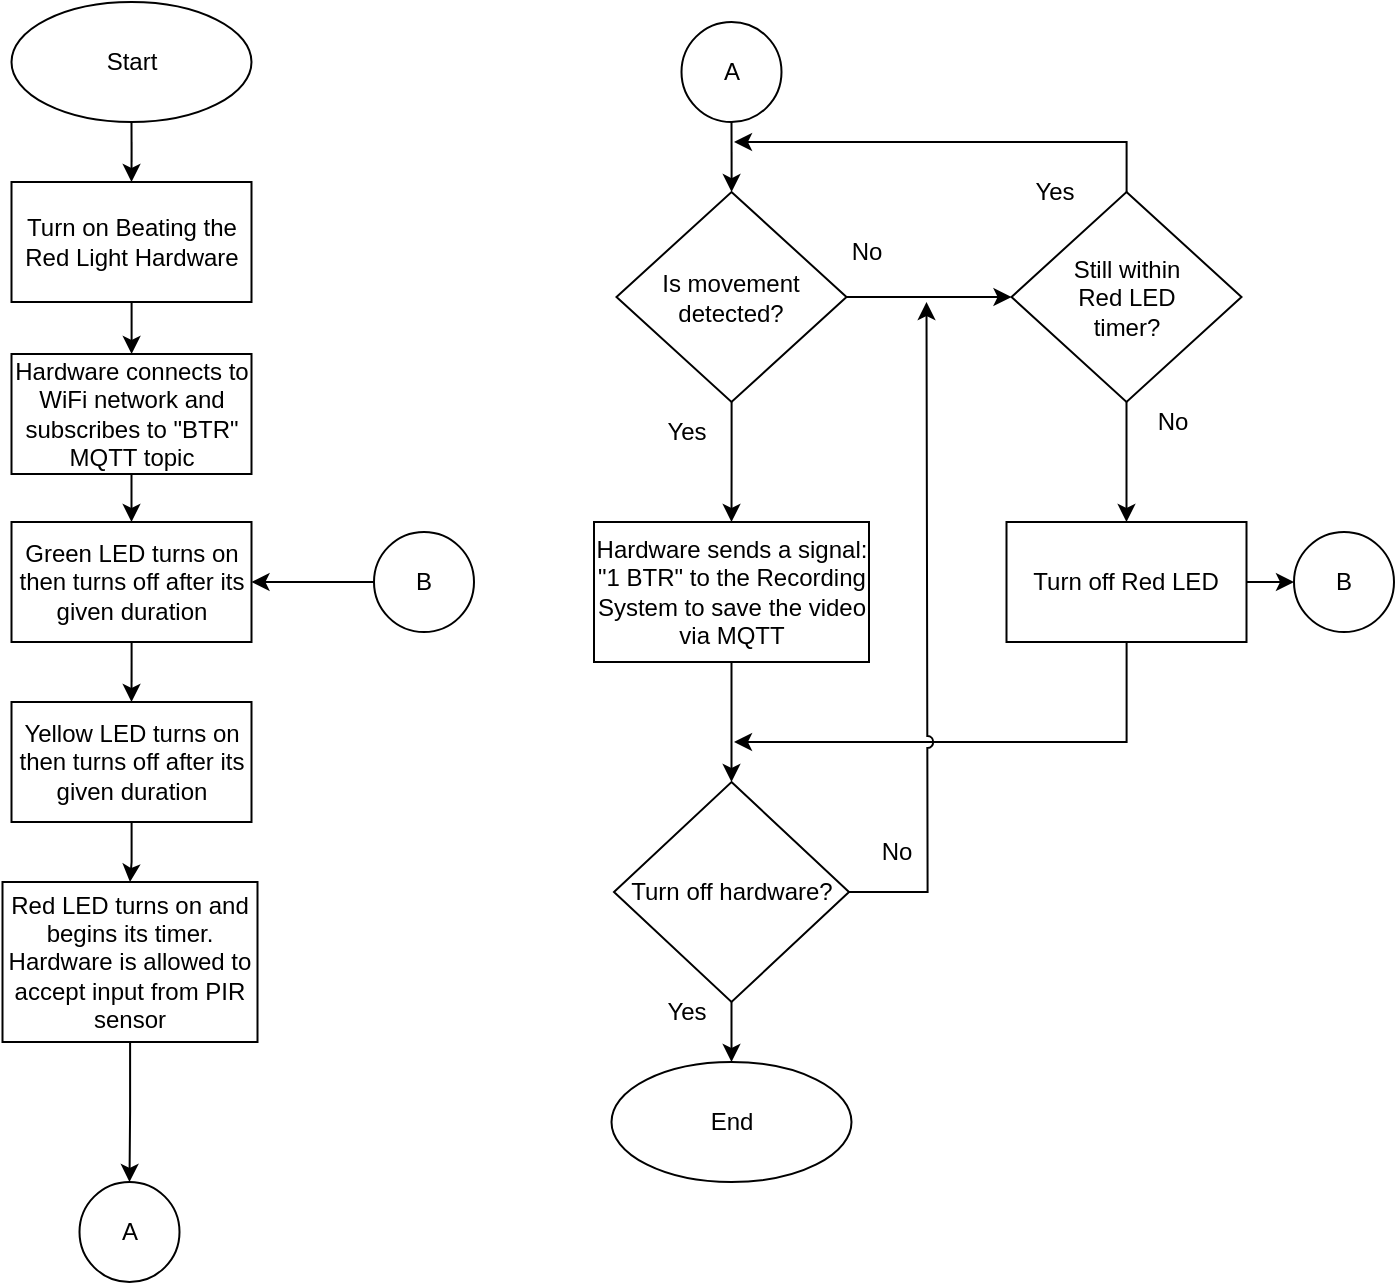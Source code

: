 <mxfile version="21.3.8" type="device">
  <diagram name="Page-1" id="hML4VPuGb0XIvmqMOA6E">
    <mxGraphModel dx="1050" dy="579" grid="1" gridSize="10" guides="1" tooltips="1" connect="1" arrows="1" fold="1" page="1" pageScale="1" pageWidth="850" pageHeight="1100" math="0" shadow="0">
      <root>
        <mxCell id="0" />
        <mxCell id="1" parent="0" />
        <mxCell id="1P9gHZw41DvnJjrTFkDb-3" style="edgeStyle=orthogonalEdgeStyle;rounded=0;orthogonalLoop=1;jettySize=auto;html=1;entryX=0.5;entryY=0;entryDx=0;entryDy=0;" parent="1" source="6fa3rH_UvGOGUlaae7Xy-1" target="1P9gHZw41DvnJjrTFkDb-1" edge="1">
          <mxGeometry relative="1" as="geometry" />
        </mxCell>
        <mxCell id="6fa3rH_UvGOGUlaae7Xy-1" value="Start" style="ellipse;whiteSpace=wrap;html=1;" parent="1" vertex="1">
          <mxGeometry x="18.75" y="20" width="120" height="60" as="geometry" />
        </mxCell>
        <mxCell id="6fa3rH_UvGOGUlaae7Xy-30" style="edgeStyle=orthogonalEdgeStyle;rounded=0;orthogonalLoop=1;jettySize=auto;html=1;entryX=0.5;entryY=0;entryDx=0;entryDy=0;" parent="1" source="6fa3rH_UvGOGUlaae7Xy-4" target="6fa3rH_UvGOGUlaae7Xy-5" edge="1">
          <mxGeometry relative="1" as="geometry" />
        </mxCell>
        <mxCell id="6fa3rH_UvGOGUlaae7Xy-4" value="Green LED turns on then turns off after its given&lt;span style=&quot;white-space: pre;&quot;&gt; &lt;/span&gt;duration" style="rounded=0;whiteSpace=wrap;html=1;" parent="1" vertex="1">
          <mxGeometry x="18.75" y="280" width="120" height="60" as="geometry" />
        </mxCell>
        <mxCell id="6fa3rH_UvGOGUlaae7Xy-33" style="edgeStyle=orthogonalEdgeStyle;rounded=0;orthogonalLoop=1;jettySize=auto;html=1;entryX=0.5;entryY=0;entryDx=0;entryDy=0;" parent="1" source="6fa3rH_UvGOGUlaae7Xy-5" target="6fa3rH_UvGOGUlaae7Xy-6" edge="1">
          <mxGeometry relative="1" as="geometry" />
        </mxCell>
        <mxCell id="6fa3rH_UvGOGUlaae7Xy-5" value="Yellow LED turns on then turns off after its given duration" style="rounded=0;whiteSpace=wrap;html=1;" parent="1" vertex="1">
          <mxGeometry x="18.75" y="370" width="120" height="60" as="geometry" />
        </mxCell>
        <mxCell id="yTmjmnK4851kwpCjc-eX-33" value="" style="edgeStyle=orthogonalEdgeStyle;rounded=0;orthogonalLoop=1;jettySize=auto;html=1;" edge="1" parent="1" source="6fa3rH_UvGOGUlaae7Xy-6" target="yTmjmnK4851kwpCjc-eX-32">
          <mxGeometry relative="1" as="geometry" />
        </mxCell>
        <mxCell id="6fa3rH_UvGOGUlaae7Xy-6" value="Red LED turns on and begins its timer. Hardware is allowed to accept input from PIR sensor" style="rounded=0;whiteSpace=wrap;html=1;" parent="1" vertex="1">
          <mxGeometry x="14.25" y="460" width="127.5" height="80" as="geometry" />
        </mxCell>
        <mxCell id="1P9gHZw41DvnJjrTFkDb-4" style="edgeStyle=orthogonalEdgeStyle;rounded=0;orthogonalLoop=1;jettySize=auto;html=1;" parent="1" source="1P9gHZw41DvnJjrTFkDb-1" target="1P9gHZw41DvnJjrTFkDb-2" edge="1">
          <mxGeometry relative="1" as="geometry" />
        </mxCell>
        <mxCell id="1P9gHZw41DvnJjrTFkDb-1" value="Turn on Beating the Red Light Hardware" style="whiteSpace=wrap;html=1;" parent="1" vertex="1">
          <mxGeometry x="18.75" y="110" width="120" height="60" as="geometry" />
        </mxCell>
        <mxCell id="1P9gHZw41DvnJjrTFkDb-5" style="edgeStyle=orthogonalEdgeStyle;rounded=0;orthogonalLoop=1;jettySize=auto;html=1;exitX=0.5;exitY=1;exitDx=0;exitDy=0;entryX=0.5;entryY=0;entryDx=0;entryDy=0;" parent="1" source="1P9gHZw41DvnJjrTFkDb-2" target="6fa3rH_UvGOGUlaae7Xy-4" edge="1">
          <mxGeometry relative="1" as="geometry" />
        </mxCell>
        <mxCell id="1P9gHZw41DvnJjrTFkDb-2" value="Hardware connects to WiFi network and subscribes to &quot;BTR&quot; MQTT topic" style="whiteSpace=wrap;html=1;" parent="1" vertex="1">
          <mxGeometry x="18.75" y="196" width="120" height="60" as="geometry" />
        </mxCell>
        <mxCell id="yTmjmnK4851kwpCjc-eX-4" value="" style="edgeStyle=orthogonalEdgeStyle;rounded=0;orthogonalLoop=1;jettySize=auto;html=1;" edge="1" parent="1" source="yTmjmnK4851kwpCjc-eX-3" target="6fa3rH_UvGOGUlaae7Xy-4">
          <mxGeometry relative="1" as="geometry" />
        </mxCell>
        <mxCell id="yTmjmnK4851kwpCjc-eX-3" value="B" style="ellipse;whiteSpace=wrap;html=1;aspect=fixed;" vertex="1" parent="1">
          <mxGeometry x="200" y="285" width="50" height="50" as="geometry" />
        </mxCell>
        <mxCell id="yTmjmnK4851kwpCjc-eX-5" value="" style="edgeStyle=orthogonalEdgeStyle;rounded=0;orthogonalLoop=1;jettySize=auto;html=1;" edge="1" parent="1" source="yTmjmnK4851kwpCjc-eX-7" target="yTmjmnK4851kwpCjc-eX-9">
          <mxGeometry relative="1" as="geometry" />
        </mxCell>
        <mxCell id="yTmjmnK4851kwpCjc-eX-6" value="" style="edgeStyle=orthogonalEdgeStyle;rounded=0;orthogonalLoop=1;jettySize=auto;html=1;" edge="1" parent="1" source="yTmjmnK4851kwpCjc-eX-7" target="yTmjmnK4851kwpCjc-eX-13">
          <mxGeometry relative="1" as="geometry" />
        </mxCell>
        <mxCell id="yTmjmnK4851kwpCjc-eX-7" value="Is movement detected?" style="rhombus;whiteSpace=wrap;html=1;rounded=0;" vertex="1" parent="1">
          <mxGeometry x="321.25" y="115" width="115" height="105" as="geometry" />
        </mxCell>
        <mxCell id="yTmjmnK4851kwpCjc-eX-8" value="" style="edgeStyle=orthogonalEdgeStyle;rounded=0;orthogonalLoop=1;jettySize=auto;html=1;" edge="1" parent="1" source="yTmjmnK4851kwpCjc-eX-9" target="yTmjmnK4851kwpCjc-eX-21">
          <mxGeometry relative="1" as="geometry" />
        </mxCell>
        <mxCell id="yTmjmnK4851kwpCjc-eX-9" value="Hardware sends a signal: &quot;1 BTR&quot; to the Recording System to save the video via MQTT" style="whiteSpace=wrap;html=1;rounded=0;" vertex="1" parent="1">
          <mxGeometry x="310" y="280" width="137.5" height="70" as="geometry" />
        </mxCell>
        <mxCell id="yTmjmnK4851kwpCjc-eX-10" value="Yes" style="text;html=1;align=center;verticalAlign=middle;resizable=0;points=[];autosize=1;strokeColor=none;fillColor=none;" vertex="1" parent="1">
          <mxGeometry x="336.25" y="220" width="40" height="30" as="geometry" />
        </mxCell>
        <mxCell id="yTmjmnK4851kwpCjc-eX-12" value="" style="edgeStyle=orthogonalEdgeStyle;rounded=0;orthogonalLoop=1;jettySize=auto;html=1;" edge="1" parent="1" source="yTmjmnK4851kwpCjc-eX-13" target="yTmjmnK4851kwpCjc-eX-17">
          <mxGeometry relative="1" as="geometry" />
        </mxCell>
        <mxCell id="yTmjmnK4851kwpCjc-eX-38" style="edgeStyle=orthogonalEdgeStyle;rounded=0;orthogonalLoop=1;jettySize=auto;html=1;" edge="1" parent="1" source="yTmjmnK4851kwpCjc-eX-13">
          <mxGeometry relative="1" as="geometry">
            <mxPoint x="380" y="90" as="targetPoint" />
            <Array as="points">
              <mxPoint x="576" y="90" />
              <mxPoint x="390" y="90" />
            </Array>
          </mxGeometry>
        </mxCell>
        <mxCell id="yTmjmnK4851kwpCjc-eX-13" value="Still within &lt;br&gt;Red LED &lt;br&gt;timer?" style="rhombus;whiteSpace=wrap;html=1;rounded=0;" vertex="1" parent="1">
          <mxGeometry x="518.75" y="115" width="115" height="105" as="geometry" />
        </mxCell>
        <mxCell id="yTmjmnK4851kwpCjc-eX-14" value="No" style="text;html=1;align=center;verticalAlign=middle;resizable=0;points=[];autosize=1;strokeColor=none;fillColor=none;" vertex="1" parent="1">
          <mxGeometry x="426.25" y="130" width="40" height="30" as="geometry" />
        </mxCell>
        <mxCell id="yTmjmnK4851kwpCjc-eX-15" value="Yes" style="text;html=1;align=center;verticalAlign=middle;resizable=0;points=[];autosize=1;strokeColor=none;fillColor=none;" vertex="1" parent="1">
          <mxGeometry x="520" y="100" width="40" height="30" as="geometry" />
        </mxCell>
        <mxCell id="yTmjmnK4851kwpCjc-eX-27" value="" style="edgeStyle=orthogonalEdgeStyle;rounded=0;orthogonalLoop=1;jettySize=auto;html=1;" edge="1" parent="1" source="yTmjmnK4851kwpCjc-eX-17" target="yTmjmnK4851kwpCjc-eX-26">
          <mxGeometry relative="1" as="geometry" />
        </mxCell>
        <mxCell id="yTmjmnK4851kwpCjc-eX-39" style="edgeStyle=orthogonalEdgeStyle;rounded=0;orthogonalLoop=1;jettySize=auto;html=1;" edge="1" parent="1" source="yTmjmnK4851kwpCjc-eX-17">
          <mxGeometry relative="1" as="geometry">
            <mxPoint x="380" y="390" as="targetPoint" />
            <Array as="points">
              <mxPoint x="576" y="390" />
            </Array>
          </mxGeometry>
        </mxCell>
        <mxCell id="yTmjmnK4851kwpCjc-eX-17" value="Turn off Red LED" style="rounded=0;whiteSpace=wrap;html=1;" vertex="1" parent="1">
          <mxGeometry x="516.25" y="280" width="120" height="60" as="geometry" />
        </mxCell>
        <mxCell id="yTmjmnK4851kwpCjc-eX-18" value="No" style="text;html=1;align=center;verticalAlign=middle;resizable=0;points=[];autosize=1;strokeColor=none;fillColor=none;" vertex="1" parent="1">
          <mxGeometry x="578.75" y="215" width="40" height="30" as="geometry" />
        </mxCell>
        <mxCell id="yTmjmnK4851kwpCjc-eX-19" style="edgeStyle=orthogonalEdgeStyle;rounded=0;orthogonalLoop=1;jettySize=auto;html=1;jumpStyle=arc;" edge="1" parent="1" source="yTmjmnK4851kwpCjc-eX-21">
          <mxGeometry relative="1" as="geometry">
            <mxPoint x="476.25" y="170" as="targetPoint" />
          </mxGeometry>
        </mxCell>
        <mxCell id="yTmjmnK4851kwpCjc-eX-20" style="edgeStyle=orthogonalEdgeStyle;rounded=0;orthogonalLoop=1;jettySize=auto;html=1;" edge="1" parent="1" source="yTmjmnK4851kwpCjc-eX-21">
          <mxGeometry relative="1" as="geometry">
            <mxPoint x="378.75" y="550" as="targetPoint" />
          </mxGeometry>
        </mxCell>
        <mxCell id="yTmjmnK4851kwpCjc-eX-21" value="Turn off hardware?" style="rhombus;whiteSpace=wrap;html=1;rounded=0;" vertex="1" parent="1">
          <mxGeometry x="320" y="410" width="117.5" height="110" as="geometry" />
        </mxCell>
        <mxCell id="yTmjmnK4851kwpCjc-eX-22" value="No" style="text;html=1;align=center;verticalAlign=middle;resizable=0;points=[];autosize=1;strokeColor=none;fillColor=none;" vertex="1" parent="1">
          <mxGeometry x="441.25" y="430" width="40" height="30" as="geometry" />
        </mxCell>
        <mxCell id="yTmjmnK4851kwpCjc-eX-23" value="End" style="ellipse;whiteSpace=wrap;html=1;" vertex="1" parent="1">
          <mxGeometry x="318.75" y="550" width="120" height="60" as="geometry" />
        </mxCell>
        <mxCell id="yTmjmnK4851kwpCjc-eX-24" value="Yes" style="text;html=1;align=center;verticalAlign=middle;resizable=0;points=[];autosize=1;strokeColor=none;fillColor=none;" vertex="1" parent="1">
          <mxGeometry x="336.25" y="510" width="40" height="30" as="geometry" />
        </mxCell>
        <mxCell id="yTmjmnK4851kwpCjc-eX-26" value="B" style="ellipse;whiteSpace=wrap;html=1;aspect=fixed;" vertex="1" parent="1">
          <mxGeometry x="660" y="285" width="50" height="50" as="geometry" />
        </mxCell>
        <mxCell id="yTmjmnK4851kwpCjc-eX-32" value="A" style="ellipse;whiteSpace=wrap;html=1;aspect=fixed;" vertex="1" parent="1">
          <mxGeometry x="52.75" y="610" width="50" height="50" as="geometry" />
        </mxCell>
        <mxCell id="yTmjmnK4851kwpCjc-eX-37" value="" style="edgeStyle=orthogonalEdgeStyle;rounded=0;orthogonalLoop=1;jettySize=auto;html=1;" edge="1" parent="1" source="yTmjmnK4851kwpCjc-eX-36" target="yTmjmnK4851kwpCjc-eX-7">
          <mxGeometry relative="1" as="geometry" />
        </mxCell>
        <mxCell id="yTmjmnK4851kwpCjc-eX-36" value="A" style="ellipse;whiteSpace=wrap;html=1;aspect=fixed;" vertex="1" parent="1">
          <mxGeometry x="353.75" y="30" width="50" height="50" as="geometry" />
        </mxCell>
      </root>
    </mxGraphModel>
  </diagram>
</mxfile>
